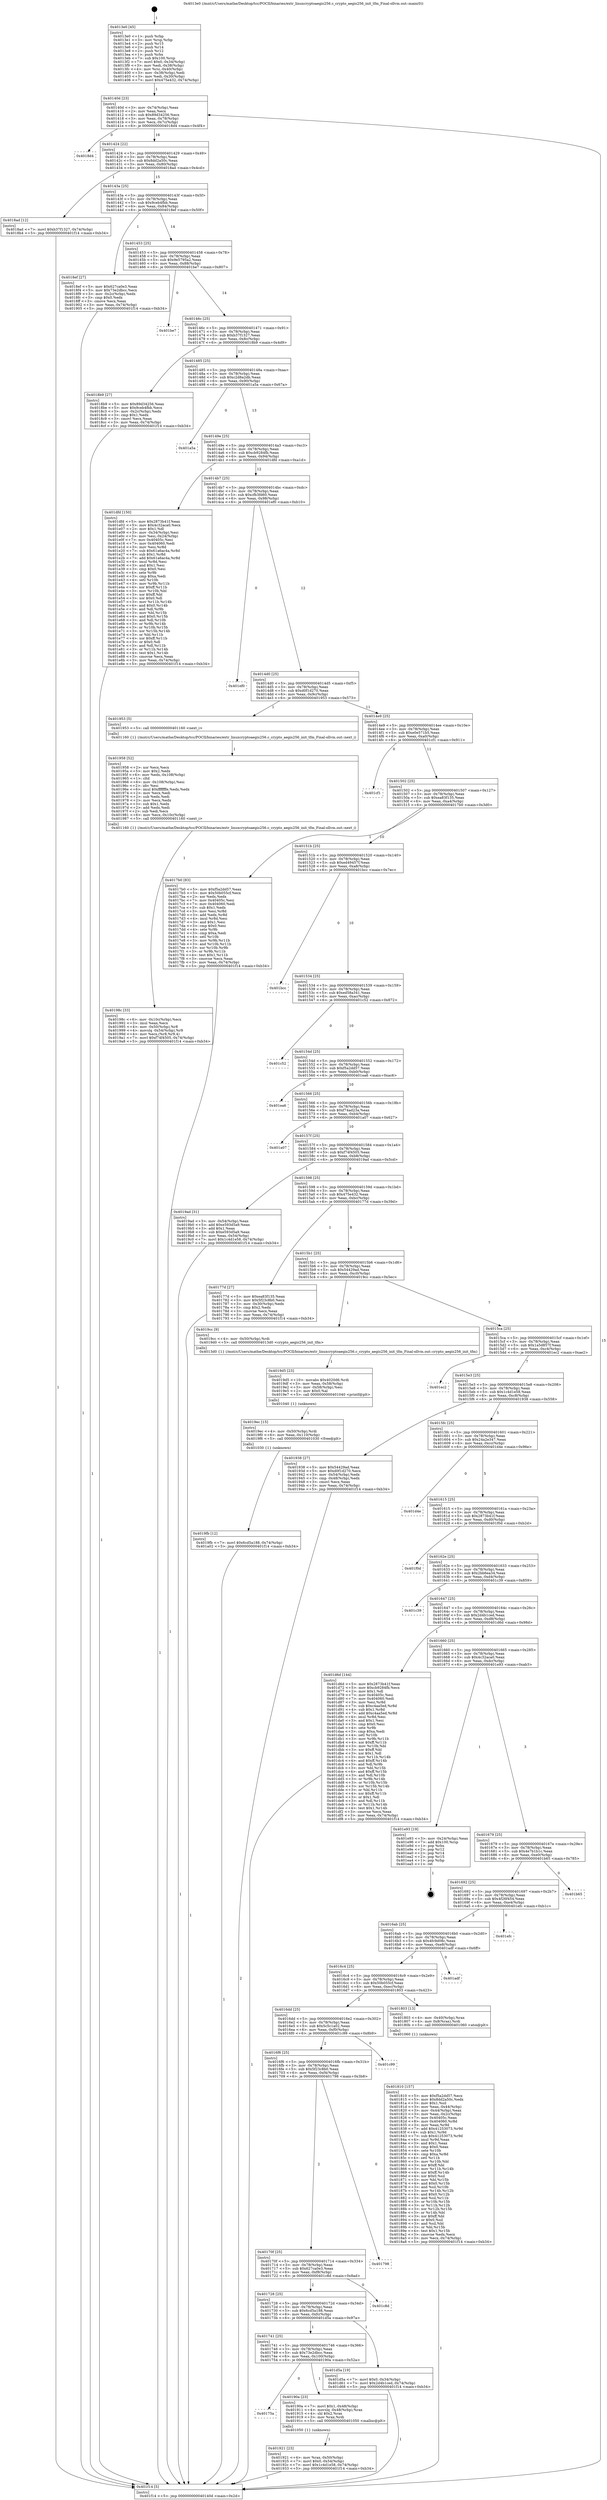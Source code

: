 digraph "0x4013e0" {
  label = "0x4013e0 (/mnt/c/Users/mathe/Desktop/tcc/POCII/binaries/extr_linuxcryptoaegis256.c_crypto_aegis256_init_tfm_Final-ollvm.out::main(0))"
  labelloc = "t"
  node[shape=record]

  Entry [label="",width=0.3,height=0.3,shape=circle,fillcolor=black,style=filled]
  "0x40140d" [label="{
     0x40140d [23]\l
     | [instrs]\l
     &nbsp;&nbsp;0x40140d \<+3\>: mov -0x74(%rbp),%eax\l
     &nbsp;&nbsp;0x401410 \<+2\>: mov %eax,%ecx\l
     &nbsp;&nbsp;0x401412 \<+6\>: sub $0x89d34256,%ecx\l
     &nbsp;&nbsp;0x401418 \<+3\>: mov %eax,-0x78(%rbp)\l
     &nbsp;&nbsp;0x40141b \<+3\>: mov %ecx,-0x7c(%rbp)\l
     &nbsp;&nbsp;0x40141e \<+6\>: je 00000000004018d4 \<main+0x4f4\>\l
  }"]
  "0x4018d4" [label="{
     0x4018d4\l
  }", style=dashed]
  "0x401424" [label="{
     0x401424 [22]\l
     | [instrs]\l
     &nbsp;&nbsp;0x401424 \<+5\>: jmp 0000000000401429 \<main+0x49\>\l
     &nbsp;&nbsp;0x401429 \<+3\>: mov -0x78(%rbp),%eax\l
     &nbsp;&nbsp;0x40142c \<+5\>: sub $0x8dd2a50c,%eax\l
     &nbsp;&nbsp;0x401431 \<+3\>: mov %eax,-0x80(%rbp)\l
     &nbsp;&nbsp;0x401434 \<+6\>: je 00000000004018ad \<main+0x4cd\>\l
  }"]
  Exit [label="",width=0.3,height=0.3,shape=circle,fillcolor=black,style=filled,peripheries=2]
  "0x4018ad" [label="{
     0x4018ad [12]\l
     | [instrs]\l
     &nbsp;&nbsp;0x4018ad \<+7\>: movl $0xb37f1327,-0x74(%rbp)\l
     &nbsp;&nbsp;0x4018b4 \<+5\>: jmp 0000000000401f14 \<main+0xb34\>\l
  }"]
  "0x40143a" [label="{
     0x40143a [25]\l
     | [instrs]\l
     &nbsp;&nbsp;0x40143a \<+5\>: jmp 000000000040143f \<main+0x5f\>\l
     &nbsp;&nbsp;0x40143f \<+3\>: mov -0x78(%rbp),%eax\l
     &nbsp;&nbsp;0x401442 \<+5\>: sub $0x9ceb4fbb,%eax\l
     &nbsp;&nbsp;0x401447 \<+6\>: mov %eax,-0x84(%rbp)\l
     &nbsp;&nbsp;0x40144d \<+6\>: je 00000000004018ef \<main+0x50f\>\l
  }"]
  "0x4019fb" [label="{
     0x4019fb [12]\l
     | [instrs]\l
     &nbsp;&nbsp;0x4019fb \<+7\>: movl $0x6cd5a188,-0x74(%rbp)\l
     &nbsp;&nbsp;0x401a02 \<+5\>: jmp 0000000000401f14 \<main+0xb34\>\l
  }"]
  "0x4018ef" [label="{
     0x4018ef [27]\l
     | [instrs]\l
     &nbsp;&nbsp;0x4018ef \<+5\>: mov $0x627ca0e3,%eax\l
     &nbsp;&nbsp;0x4018f4 \<+5\>: mov $0x73e2dbcc,%ecx\l
     &nbsp;&nbsp;0x4018f9 \<+3\>: mov -0x2c(%rbp),%edx\l
     &nbsp;&nbsp;0x4018fc \<+3\>: cmp $0x0,%edx\l
     &nbsp;&nbsp;0x4018ff \<+3\>: cmove %ecx,%eax\l
     &nbsp;&nbsp;0x401902 \<+3\>: mov %eax,-0x74(%rbp)\l
     &nbsp;&nbsp;0x401905 \<+5\>: jmp 0000000000401f14 \<main+0xb34\>\l
  }"]
  "0x401453" [label="{
     0x401453 [25]\l
     | [instrs]\l
     &nbsp;&nbsp;0x401453 \<+5\>: jmp 0000000000401458 \<main+0x78\>\l
     &nbsp;&nbsp;0x401458 \<+3\>: mov -0x78(%rbp),%eax\l
     &nbsp;&nbsp;0x40145b \<+5\>: sub $0x9e5795a2,%eax\l
     &nbsp;&nbsp;0x401460 \<+6\>: mov %eax,-0x88(%rbp)\l
     &nbsp;&nbsp;0x401466 \<+6\>: je 0000000000401be7 \<main+0x807\>\l
  }"]
  "0x4019ec" [label="{
     0x4019ec [15]\l
     | [instrs]\l
     &nbsp;&nbsp;0x4019ec \<+4\>: mov -0x50(%rbp),%rdi\l
     &nbsp;&nbsp;0x4019f0 \<+6\>: mov %eax,-0x110(%rbp)\l
     &nbsp;&nbsp;0x4019f6 \<+5\>: call 0000000000401030 \<free@plt\>\l
     | [calls]\l
     &nbsp;&nbsp;0x401030 \{1\} (unknown)\l
  }"]
  "0x401be7" [label="{
     0x401be7\l
  }", style=dashed]
  "0x40146c" [label="{
     0x40146c [25]\l
     | [instrs]\l
     &nbsp;&nbsp;0x40146c \<+5\>: jmp 0000000000401471 \<main+0x91\>\l
     &nbsp;&nbsp;0x401471 \<+3\>: mov -0x78(%rbp),%eax\l
     &nbsp;&nbsp;0x401474 \<+5\>: sub $0xb37f1327,%eax\l
     &nbsp;&nbsp;0x401479 \<+6\>: mov %eax,-0x8c(%rbp)\l
     &nbsp;&nbsp;0x40147f \<+6\>: je 00000000004018b9 \<main+0x4d9\>\l
  }"]
  "0x4019d5" [label="{
     0x4019d5 [23]\l
     | [instrs]\l
     &nbsp;&nbsp;0x4019d5 \<+10\>: movabs $0x4020d6,%rdi\l
     &nbsp;&nbsp;0x4019df \<+3\>: mov %eax,-0x58(%rbp)\l
     &nbsp;&nbsp;0x4019e2 \<+3\>: mov -0x58(%rbp),%esi\l
     &nbsp;&nbsp;0x4019e5 \<+2\>: mov $0x0,%al\l
     &nbsp;&nbsp;0x4019e7 \<+5\>: call 0000000000401040 \<printf@plt\>\l
     | [calls]\l
     &nbsp;&nbsp;0x401040 \{1\} (unknown)\l
  }"]
  "0x4018b9" [label="{
     0x4018b9 [27]\l
     | [instrs]\l
     &nbsp;&nbsp;0x4018b9 \<+5\>: mov $0x89d34256,%eax\l
     &nbsp;&nbsp;0x4018be \<+5\>: mov $0x9ceb4fbb,%ecx\l
     &nbsp;&nbsp;0x4018c3 \<+3\>: mov -0x2c(%rbp),%edx\l
     &nbsp;&nbsp;0x4018c6 \<+3\>: cmp $0x1,%edx\l
     &nbsp;&nbsp;0x4018c9 \<+3\>: cmovl %ecx,%eax\l
     &nbsp;&nbsp;0x4018cc \<+3\>: mov %eax,-0x74(%rbp)\l
     &nbsp;&nbsp;0x4018cf \<+5\>: jmp 0000000000401f14 \<main+0xb34\>\l
  }"]
  "0x401485" [label="{
     0x401485 [25]\l
     | [instrs]\l
     &nbsp;&nbsp;0x401485 \<+5\>: jmp 000000000040148a \<main+0xaa\>\l
     &nbsp;&nbsp;0x40148a \<+3\>: mov -0x78(%rbp),%eax\l
     &nbsp;&nbsp;0x40148d \<+5\>: sub $0xc2d8a2db,%eax\l
     &nbsp;&nbsp;0x401492 \<+6\>: mov %eax,-0x90(%rbp)\l
     &nbsp;&nbsp;0x401498 \<+6\>: je 0000000000401a5a \<main+0x67a\>\l
  }"]
  "0x40198c" [label="{
     0x40198c [33]\l
     | [instrs]\l
     &nbsp;&nbsp;0x40198c \<+6\>: mov -0x10c(%rbp),%ecx\l
     &nbsp;&nbsp;0x401992 \<+3\>: imul %eax,%ecx\l
     &nbsp;&nbsp;0x401995 \<+4\>: mov -0x50(%rbp),%r8\l
     &nbsp;&nbsp;0x401999 \<+4\>: movslq -0x54(%rbp),%r9\l
     &nbsp;&nbsp;0x40199d \<+4\>: mov %ecx,(%r8,%r9,4)\l
     &nbsp;&nbsp;0x4019a1 \<+7\>: movl $0xf74f4505,-0x74(%rbp)\l
     &nbsp;&nbsp;0x4019a8 \<+5\>: jmp 0000000000401f14 \<main+0xb34\>\l
  }"]
  "0x401a5a" [label="{
     0x401a5a\l
  }", style=dashed]
  "0x40149e" [label="{
     0x40149e [25]\l
     | [instrs]\l
     &nbsp;&nbsp;0x40149e \<+5\>: jmp 00000000004014a3 \<main+0xc3\>\l
     &nbsp;&nbsp;0x4014a3 \<+3\>: mov -0x78(%rbp),%eax\l
     &nbsp;&nbsp;0x4014a6 \<+5\>: sub $0xcb9284fb,%eax\l
     &nbsp;&nbsp;0x4014ab \<+6\>: mov %eax,-0x94(%rbp)\l
     &nbsp;&nbsp;0x4014b1 \<+6\>: je 0000000000401dfd \<main+0xa1d\>\l
  }"]
  "0x401958" [label="{
     0x401958 [52]\l
     | [instrs]\l
     &nbsp;&nbsp;0x401958 \<+2\>: xor %ecx,%ecx\l
     &nbsp;&nbsp;0x40195a \<+5\>: mov $0x2,%edx\l
     &nbsp;&nbsp;0x40195f \<+6\>: mov %edx,-0x108(%rbp)\l
     &nbsp;&nbsp;0x401965 \<+1\>: cltd\l
     &nbsp;&nbsp;0x401966 \<+6\>: mov -0x108(%rbp),%esi\l
     &nbsp;&nbsp;0x40196c \<+2\>: idiv %esi\l
     &nbsp;&nbsp;0x40196e \<+6\>: imul $0xfffffffe,%edx,%edx\l
     &nbsp;&nbsp;0x401974 \<+2\>: mov %ecx,%edi\l
     &nbsp;&nbsp;0x401976 \<+2\>: sub %edx,%edi\l
     &nbsp;&nbsp;0x401978 \<+2\>: mov %ecx,%edx\l
     &nbsp;&nbsp;0x40197a \<+3\>: sub $0x1,%edx\l
     &nbsp;&nbsp;0x40197d \<+2\>: add %edx,%edi\l
     &nbsp;&nbsp;0x40197f \<+2\>: sub %edi,%ecx\l
     &nbsp;&nbsp;0x401981 \<+6\>: mov %ecx,-0x10c(%rbp)\l
     &nbsp;&nbsp;0x401987 \<+5\>: call 0000000000401160 \<next_i\>\l
     | [calls]\l
     &nbsp;&nbsp;0x401160 \{1\} (/mnt/c/Users/mathe/Desktop/tcc/POCII/binaries/extr_linuxcryptoaegis256.c_crypto_aegis256_init_tfm_Final-ollvm.out::next_i)\l
  }"]
  "0x401dfd" [label="{
     0x401dfd [150]\l
     | [instrs]\l
     &nbsp;&nbsp;0x401dfd \<+5\>: mov $0x2873b41f,%eax\l
     &nbsp;&nbsp;0x401e02 \<+5\>: mov $0x4c32aca0,%ecx\l
     &nbsp;&nbsp;0x401e07 \<+2\>: mov $0x1,%dl\l
     &nbsp;&nbsp;0x401e09 \<+3\>: mov -0x34(%rbp),%esi\l
     &nbsp;&nbsp;0x401e0c \<+3\>: mov %esi,-0x24(%rbp)\l
     &nbsp;&nbsp;0x401e0f \<+7\>: mov 0x40405c,%esi\l
     &nbsp;&nbsp;0x401e16 \<+7\>: mov 0x404060,%edi\l
     &nbsp;&nbsp;0x401e1d \<+3\>: mov %esi,%r8d\l
     &nbsp;&nbsp;0x401e20 \<+7\>: sub $0x61a6ac4a,%r8d\l
     &nbsp;&nbsp;0x401e27 \<+4\>: sub $0x1,%r8d\l
     &nbsp;&nbsp;0x401e2b \<+7\>: add $0x61a6ac4a,%r8d\l
     &nbsp;&nbsp;0x401e32 \<+4\>: imul %r8d,%esi\l
     &nbsp;&nbsp;0x401e36 \<+3\>: and $0x1,%esi\l
     &nbsp;&nbsp;0x401e39 \<+3\>: cmp $0x0,%esi\l
     &nbsp;&nbsp;0x401e3c \<+4\>: sete %r9b\l
     &nbsp;&nbsp;0x401e40 \<+3\>: cmp $0xa,%edi\l
     &nbsp;&nbsp;0x401e43 \<+4\>: setl %r10b\l
     &nbsp;&nbsp;0x401e47 \<+3\>: mov %r9b,%r11b\l
     &nbsp;&nbsp;0x401e4a \<+4\>: xor $0xff,%r11b\l
     &nbsp;&nbsp;0x401e4e \<+3\>: mov %r10b,%bl\l
     &nbsp;&nbsp;0x401e51 \<+3\>: xor $0xff,%bl\l
     &nbsp;&nbsp;0x401e54 \<+3\>: xor $0x0,%dl\l
     &nbsp;&nbsp;0x401e57 \<+3\>: mov %r11b,%r14b\l
     &nbsp;&nbsp;0x401e5a \<+4\>: and $0x0,%r14b\l
     &nbsp;&nbsp;0x401e5e \<+3\>: and %dl,%r9b\l
     &nbsp;&nbsp;0x401e61 \<+3\>: mov %bl,%r15b\l
     &nbsp;&nbsp;0x401e64 \<+4\>: and $0x0,%r15b\l
     &nbsp;&nbsp;0x401e68 \<+3\>: and %dl,%r10b\l
     &nbsp;&nbsp;0x401e6b \<+3\>: or %r9b,%r14b\l
     &nbsp;&nbsp;0x401e6e \<+3\>: or %r10b,%r15b\l
     &nbsp;&nbsp;0x401e71 \<+3\>: xor %r15b,%r14b\l
     &nbsp;&nbsp;0x401e74 \<+3\>: or %bl,%r11b\l
     &nbsp;&nbsp;0x401e77 \<+4\>: xor $0xff,%r11b\l
     &nbsp;&nbsp;0x401e7b \<+3\>: or $0x0,%dl\l
     &nbsp;&nbsp;0x401e7e \<+3\>: and %dl,%r11b\l
     &nbsp;&nbsp;0x401e81 \<+3\>: or %r11b,%r14b\l
     &nbsp;&nbsp;0x401e84 \<+4\>: test $0x1,%r14b\l
     &nbsp;&nbsp;0x401e88 \<+3\>: cmovne %ecx,%eax\l
     &nbsp;&nbsp;0x401e8b \<+3\>: mov %eax,-0x74(%rbp)\l
     &nbsp;&nbsp;0x401e8e \<+5\>: jmp 0000000000401f14 \<main+0xb34\>\l
  }"]
  "0x4014b7" [label="{
     0x4014b7 [25]\l
     | [instrs]\l
     &nbsp;&nbsp;0x4014b7 \<+5\>: jmp 00000000004014bc \<main+0xdc\>\l
     &nbsp;&nbsp;0x4014bc \<+3\>: mov -0x78(%rbp),%eax\l
     &nbsp;&nbsp;0x4014bf \<+5\>: sub $0xcfb3fd60,%eax\l
     &nbsp;&nbsp;0x4014c4 \<+6\>: mov %eax,-0x98(%rbp)\l
     &nbsp;&nbsp;0x4014ca \<+6\>: je 0000000000401ef0 \<main+0xb10\>\l
  }"]
  "0x401921" [label="{
     0x401921 [23]\l
     | [instrs]\l
     &nbsp;&nbsp;0x401921 \<+4\>: mov %rax,-0x50(%rbp)\l
     &nbsp;&nbsp;0x401925 \<+7\>: movl $0x0,-0x54(%rbp)\l
     &nbsp;&nbsp;0x40192c \<+7\>: movl $0x1c4d1e58,-0x74(%rbp)\l
     &nbsp;&nbsp;0x401933 \<+5\>: jmp 0000000000401f14 \<main+0xb34\>\l
  }"]
  "0x401ef0" [label="{
     0x401ef0\l
  }", style=dashed]
  "0x4014d0" [label="{
     0x4014d0 [25]\l
     | [instrs]\l
     &nbsp;&nbsp;0x4014d0 \<+5\>: jmp 00000000004014d5 \<main+0xf5\>\l
     &nbsp;&nbsp;0x4014d5 \<+3\>: mov -0x78(%rbp),%eax\l
     &nbsp;&nbsp;0x4014d8 \<+5\>: sub $0xd0f1d270,%eax\l
     &nbsp;&nbsp;0x4014dd \<+6\>: mov %eax,-0x9c(%rbp)\l
     &nbsp;&nbsp;0x4014e3 \<+6\>: je 0000000000401953 \<main+0x573\>\l
  }"]
  "0x40175a" [label="{
     0x40175a\l
  }", style=dashed]
  "0x401953" [label="{
     0x401953 [5]\l
     | [instrs]\l
     &nbsp;&nbsp;0x401953 \<+5\>: call 0000000000401160 \<next_i\>\l
     | [calls]\l
     &nbsp;&nbsp;0x401160 \{1\} (/mnt/c/Users/mathe/Desktop/tcc/POCII/binaries/extr_linuxcryptoaegis256.c_crypto_aegis256_init_tfm_Final-ollvm.out::next_i)\l
  }"]
  "0x4014e9" [label="{
     0x4014e9 [25]\l
     | [instrs]\l
     &nbsp;&nbsp;0x4014e9 \<+5\>: jmp 00000000004014ee \<main+0x10e\>\l
     &nbsp;&nbsp;0x4014ee \<+3\>: mov -0x78(%rbp),%eax\l
     &nbsp;&nbsp;0x4014f1 \<+5\>: sub $0xe0e571b5,%eax\l
     &nbsp;&nbsp;0x4014f6 \<+6\>: mov %eax,-0xa0(%rbp)\l
     &nbsp;&nbsp;0x4014fc \<+6\>: je 0000000000401cf1 \<main+0x911\>\l
  }"]
  "0x40190a" [label="{
     0x40190a [23]\l
     | [instrs]\l
     &nbsp;&nbsp;0x40190a \<+7\>: movl $0x1,-0x48(%rbp)\l
     &nbsp;&nbsp;0x401911 \<+4\>: movslq -0x48(%rbp),%rax\l
     &nbsp;&nbsp;0x401915 \<+4\>: shl $0x2,%rax\l
     &nbsp;&nbsp;0x401919 \<+3\>: mov %rax,%rdi\l
     &nbsp;&nbsp;0x40191c \<+5\>: call 0000000000401050 \<malloc@plt\>\l
     | [calls]\l
     &nbsp;&nbsp;0x401050 \{1\} (unknown)\l
  }"]
  "0x401cf1" [label="{
     0x401cf1\l
  }", style=dashed]
  "0x401502" [label="{
     0x401502 [25]\l
     | [instrs]\l
     &nbsp;&nbsp;0x401502 \<+5\>: jmp 0000000000401507 \<main+0x127\>\l
     &nbsp;&nbsp;0x401507 \<+3\>: mov -0x78(%rbp),%eax\l
     &nbsp;&nbsp;0x40150a \<+5\>: sub $0xea83f135,%eax\l
     &nbsp;&nbsp;0x40150f \<+6\>: mov %eax,-0xa4(%rbp)\l
     &nbsp;&nbsp;0x401515 \<+6\>: je 00000000004017b0 \<main+0x3d0\>\l
  }"]
  "0x401741" [label="{
     0x401741 [25]\l
     | [instrs]\l
     &nbsp;&nbsp;0x401741 \<+5\>: jmp 0000000000401746 \<main+0x366\>\l
     &nbsp;&nbsp;0x401746 \<+3\>: mov -0x78(%rbp),%eax\l
     &nbsp;&nbsp;0x401749 \<+5\>: sub $0x73e2dbcc,%eax\l
     &nbsp;&nbsp;0x40174e \<+6\>: mov %eax,-0x100(%rbp)\l
     &nbsp;&nbsp;0x401754 \<+6\>: je 000000000040190a \<main+0x52a\>\l
  }"]
  "0x4017b0" [label="{
     0x4017b0 [83]\l
     | [instrs]\l
     &nbsp;&nbsp;0x4017b0 \<+5\>: mov $0xf5a2dd57,%eax\l
     &nbsp;&nbsp;0x4017b5 \<+5\>: mov $0x50b055cf,%ecx\l
     &nbsp;&nbsp;0x4017ba \<+2\>: xor %edx,%edx\l
     &nbsp;&nbsp;0x4017bc \<+7\>: mov 0x40405c,%esi\l
     &nbsp;&nbsp;0x4017c3 \<+7\>: mov 0x404060,%edi\l
     &nbsp;&nbsp;0x4017ca \<+3\>: sub $0x1,%edx\l
     &nbsp;&nbsp;0x4017cd \<+3\>: mov %esi,%r8d\l
     &nbsp;&nbsp;0x4017d0 \<+3\>: add %edx,%r8d\l
     &nbsp;&nbsp;0x4017d3 \<+4\>: imul %r8d,%esi\l
     &nbsp;&nbsp;0x4017d7 \<+3\>: and $0x1,%esi\l
     &nbsp;&nbsp;0x4017da \<+3\>: cmp $0x0,%esi\l
     &nbsp;&nbsp;0x4017dd \<+4\>: sete %r9b\l
     &nbsp;&nbsp;0x4017e1 \<+3\>: cmp $0xa,%edi\l
     &nbsp;&nbsp;0x4017e4 \<+4\>: setl %r10b\l
     &nbsp;&nbsp;0x4017e8 \<+3\>: mov %r9b,%r11b\l
     &nbsp;&nbsp;0x4017eb \<+3\>: and %r10b,%r11b\l
     &nbsp;&nbsp;0x4017ee \<+3\>: xor %r10b,%r9b\l
     &nbsp;&nbsp;0x4017f1 \<+3\>: or %r9b,%r11b\l
     &nbsp;&nbsp;0x4017f4 \<+4\>: test $0x1,%r11b\l
     &nbsp;&nbsp;0x4017f8 \<+3\>: cmovne %ecx,%eax\l
     &nbsp;&nbsp;0x4017fb \<+3\>: mov %eax,-0x74(%rbp)\l
     &nbsp;&nbsp;0x4017fe \<+5\>: jmp 0000000000401f14 \<main+0xb34\>\l
  }"]
  "0x40151b" [label="{
     0x40151b [25]\l
     | [instrs]\l
     &nbsp;&nbsp;0x40151b \<+5\>: jmp 0000000000401520 \<main+0x140\>\l
     &nbsp;&nbsp;0x401520 \<+3\>: mov -0x78(%rbp),%eax\l
     &nbsp;&nbsp;0x401523 \<+5\>: sub $0xed49457f,%eax\l
     &nbsp;&nbsp;0x401528 \<+6\>: mov %eax,-0xa8(%rbp)\l
     &nbsp;&nbsp;0x40152e \<+6\>: je 0000000000401bcc \<main+0x7ec\>\l
  }"]
  "0x401d5a" [label="{
     0x401d5a [19]\l
     | [instrs]\l
     &nbsp;&nbsp;0x401d5a \<+7\>: movl $0x0,-0x34(%rbp)\l
     &nbsp;&nbsp;0x401d61 \<+7\>: movl $0x2d4b1ced,-0x74(%rbp)\l
     &nbsp;&nbsp;0x401d68 \<+5\>: jmp 0000000000401f14 \<main+0xb34\>\l
  }"]
  "0x401bcc" [label="{
     0x401bcc\l
  }", style=dashed]
  "0x401534" [label="{
     0x401534 [25]\l
     | [instrs]\l
     &nbsp;&nbsp;0x401534 \<+5\>: jmp 0000000000401539 \<main+0x159\>\l
     &nbsp;&nbsp;0x401539 \<+3\>: mov -0x78(%rbp),%eax\l
     &nbsp;&nbsp;0x40153c \<+5\>: sub $0xed58a341,%eax\l
     &nbsp;&nbsp;0x401541 \<+6\>: mov %eax,-0xac(%rbp)\l
     &nbsp;&nbsp;0x401547 \<+6\>: je 0000000000401c52 \<main+0x872\>\l
  }"]
  "0x401728" [label="{
     0x401728 [25]\l
     | [instrs]\l
     &nbsp;&nbsp;0x401728 \<+5\>: jmp 000000000040172d \<main+0x34d\>\l
     &nbsp;&nbsp;0x40172d \<+3\>: mov -0x78(%rbp),%eax\l
     &nbsp;&nbsp;0x401730 \<+5\>: sub $0x6cd5a188,%eax\l
     &nbsp;&nbsp;0x401735 \<+6\>: mov %eax,-0xfc(%rbp)\l
     &nbsp;&nbsp;0x40173b \<+6\>: je 0000000000401d5a \<main+0x97a\>\l
  }"]
  "0x401c52" [label="{
     0x401c52\l
  }", style=dashed]
  "0x40154d" [label="{
     0x40154d [25]\l
     | [instrs]\l
     &nbsp;&nbsp;0x40154d \<+5\>: jmp 0000000000401552 \<main+0x172\>\l
     &nbsp;&nbsp;0x401552 \<+3\>: mov -0x78(%rbp),%eax\l
     &nbsp;&nbsp;0x401555 \<+5\>: sub $0xf5a2dd57,%eax\l
     &nbsp;&nbsp;0x40155a \<+6\>: mov %eax,-0xb0(%rbp)\l
     &nbsp;&nbsp;0x401560 \<+6\>: je 0000000000401ea6 \<main+0xac6\>\l
  }"]
  "0x401c8d" [label="{
     0x401c8d\l
  }", style=dashed]
  "0x401ea6" [label="{
     0x401ea6\l
  }", style=dashed]
  "0x401566" [label="{
     0x401566 [25]\l
     | [instrs]\l
     &nbsp;&nbsp;0x401566 \<+5\>: jmp 000000000040156b \<main+0x18b\>\l
     &nbsp;&nbsp;0x40156b \<+3\>: mov -0x78(%rbp),%eax\l
     &nbsp;&nbsp;0x40156e \<+5\>: sub $0xf74ad23a,%eax\l
     &nbsp;&nbsp;0x401573 \<+6\>: mov %eax,-0xb4(%rbp)\l
     &nbsp;&nbsp;0x401579 \<+6\>: je 0000000000401a07 \<main+0x627\>\l
  }"]
  "0x40170f" [label="{
     0x40170f [25]\l
     | [instrs]\l
     &nbsp;&nbsp;0x40170f \<+5\>: jmp 0000000000401714 \<main+0x334\>\l
     &nbsp;&nbsp;0x401714 \<+3\>: mov -0x78(%rbp),%eax\l
     &nbsp;&nbsp;0x401717 \<+5\>: sub $0x627ca0e3,%eax\l
     &nbsp;&nbsp;0x40171c \<+6\>: mov %eax,-0xf8(%rbp)\l
     &nbsp;&nbsp;0x401722 \<+6\>: je 0000000000401c8d \<main+0x8ad\>\l
  }"]
  "0x401a07" [label="{
     0x401a07\l
  }", style=dashed]
  "0x40157f" [label="{
     0x40157f [25]\l
     | [instrs]\l
     &nbsp;&nbsp;0x40157f \<+5\>: jmp 0000000000401584 \<main+0x1a4\>\l
     &nbsp;&nbsp;0x401584 \<+3\>: mov -0x78(%rbp),%eax\l
     &nbsp;&nbsp;0x401587 \<+5\>: sub $0xf74f4505,%eax\l
     &nbsp;&nbsp;0x40158c \<+6\>: mov %eax,-0xb8(%rbp)\l
     &nbsp;&nbsp;0x401592 \<+6\>: je 00000000004019ad \<main+0x5cd\>\l
  }"]
  "0x401798" [label="{
     0x401798\l
  }", style=dashed]
  "0x4019ad" [label="{
     0x4019ad [31]\l
     | [instrs]\l
     &nbsp;&nbsp;0x4019ad \<+3\>: mov -0x54(%rbp),%eax\l
     &nbsp;&nbsp;0x4019b0 \<+5\>: add $0xe593d5a9,%eax\l
     &nbsp;&nbsp;0x4019b5 \<+3\>: add $0x1,%eax\l
     &nbsp;&nbsp;0x4019b8 \<+5\>: sub $0xe593d5a9,%eax\l
     &nbsp;&nbsp;0x4019bd \<+3\>: mov %eax,-0x54(%rbp)\l
     &nbsp;&nbsp;0x4019c0 \<+7\>: movl $0x1c4d1e58,-0x74(%rbp)\l
     &nbsp;&nbsp;0x4019c7 \<+5\>: jmp 0000000000401f14 \<main+0xb34\>\l
  }"]
  "0x401598" [label="{
     0x401598 [25]\l
     | [instrs]\l
     &nbsp;&nbsp;0x401598 \<+5\>: jmp 000000000040159d \<main+0x1bd\>\l
     &nbsp;&nbsp;0x40159d \<+3\>: mov -0x78(%rbp),%eax\l
     &nbsp;&nbsp;0x4015a0 \<+5\>: sub $0x475e432,%eax\l
     &nbsp;&nbsp;0x4015a5 \<+6\>: mov %eax,-0xbc(%rbp)\l
     &nbsp;&nbsp;0x4015ab \<+6\>: je 000000000040177d \<main+0x39d\>\l
  }"]
  "0x4016f6" [label="{
     0x4016f6 [25]\l
     | [instrs]\l
     &nbsp;&nbsp;0x4016f6 \<+5\>: jmp 00000000004016fb \<main+0x31b\>\l
     &nbsp;&nbsp;0x4016fb \<+3\>: mov -0x78(%rbp),%eax\l
     &nbsp;&nbsp;0x4016fe \<+5\>: sub $0x5f23c8b0,%eax\l
     &nbsp;&nbsp;0x401703 \<+6\>: mov %eax,-0xf4(%rbp)\l
     &nbsp;&nbsp;0x401709 \<+6\>: je 0000000000401798 \<main+0x3b8\>\l
  }"]
  "0x40177d" [label="{
     0x40177d [27]\l
     | [instrs]\l
     &nbsp;&nbsp;0x40177d \<+5\>: mov $0xea83f135,%eax\l
     &nbsp;&nbsp;0x401782 \<+5\>: mov $0x5f23c8b0,%ecx\l
     &nbsp;&nbsp;0x401787 \<+3\>: mov -0x30(%rbp),%edx\l
     &nbsp;&nbsp;0x40178a \<+3\>: cmp $0x2,%edx\l
     &nbsp;&nbsp;0x40178d \<+3\>: cmovne %ecx,%eax\l
     &nbsp;&nbsp;0x401790 \<+3\>: mov %eax,-0x74(%rbp)\l
     &nbsp;&nbsp;0x401793 \<+5\>: jmp 0000000000401f14 \<main+0xb34\>\l
  }"]
  "0x4015b1" [label="{
     0x4015b1 [25]\l
     | [instrs]\l
     &nbsp;&nbsp;0x4015b1 \<+5\>: jmp 00000000004015b6 \<main+0x1d6\>\l
     &nbsp;&nbsp;0x4015b6 \<+3\>: mov -0x78(%rbp),%eax\l
     &nbsp;&nbsp;0x4015b9 \<+5\>: sub $0x54429ad,%eax\l
     &nbsp;&nbsp;0x4015be \<+6\>: mov %eax,-0xc0(%rbp)\l
     &nbsp;&nbsp;0x4015c4 \<+6\>: je 00000000004019cc \<main+0x5ec\>\l
  }"]
  "0x401f14" [label="{
     0x401f14 [5]\l
     | [instrs]\l
     &nbsp;&nbsp;0x401f14 \<+5\>: jmp 000000000040140d \<main+0x2d\>\l
  }"]
  "0x4013e0" [label="{
     0x4013e0 [45]\l
     | [instrs]\l
     &nbsp;&nbsp;0x4013e0 \<+1\>: push %rbp\l
     &nbsp;&nbsp;0x4013e1 \<+3\>: mov %rsp,%rbp\l
     &nbsp;&nbsp;0x4013e4 \<+2\>: push %r15\l
     &nbsp;&nbsp;0x4013e6 \<+2\>: push %r14\l
     &nbsp;&nbsp;0x4013e8 \<+2\>: push %r12\l
     &nbsp;&nbsp;0x4013ea \<+1\>: push %rbx\l
     &nbsp;&nbsp;0x4013eb \<+7\>: sub $0x100,%rsp\l
     &nbsp;&nbsp;0x4013f2 \<+7\>: movl $0x0,-0x34(%rbp)\l
     &nbsp;&nbsp;0x4013f9 \<+3\>: mov %edi,-0x38(%rbp)\l
     &nbsp;&nbsp;0x4013fc \<+4\>: mov %rsi,-0x40(%rbp)\l
     &nbsp;&nbsp;0x401400 \<+3\>: mov -0x38(%rbp),%edi\l
     &nbsp;&nbsp;0x401403 \<+3\>: mov %edi,-0x30(%rbp)\l
     &nbsp;&nbsp;0x401406 \<+7\>: movl $0x475e432,-0x74(%rbp)\l
  }"]
  "0x401c99" [label="{
     0x401c99\l
  }", style=dashed]
  "0x4019cc" [label="{
     0x4019cc [9]\l
     | [instrs]\l
     &nbsp;&nbsp;0x4019cc \<+4\>: mov -0x50(%rbp),%rdi\l
     &nbsp;&nbsp;0x4019d0 \<+5\>: call 00000000004013d0 \<crypto_aegis256_init_tfm\>\l
     | [calls]\l
     &nbsp;&nbsp;0x4013d0 \{1\} (/mnt/c/Users/mathe/Desktop/tcc/POCII/binaries/extr_linuxcryptoaegis256.c_crypto_aegis256_init_tfm_Final-ollvm.out::crypto_aegis256_init_tfm)\l
  }"]
  "0x4015ca" [label="{
     0x4015ca [25]\l
     | [instrs]\l
     &nbsp;&nbsp;0x4015ca \<+5\>: jmp 00000000004015cf \<main+0x1ef\>\l
     &nbsp;&nbsp;0x4015cf \<+3\>: mov -0x78(%rbp),%eax\l
     &nbsp;&nbsp;0x4015d2 \<+5\>: sub $0x1a5d857f,%eax\l
     &nbsp;&nbsp;0x4015d7 \<+6\>: mov %eax,-0xc4(%rbp)\l
     &nbsp;&nbsp;0x4015dd \<+6\>: je 0000000000401ec2 \<main+0xae2\>\l
  }"]
  "0x401810" [label="{
     0x401810 [157]\l
     | [instrs]\l
     &nbsp;&nbsp;0x401810 \<+5\>: mov $0xf5a2dd57,%ecx\l
     &nbsp;&nbsp;0x401815 \<+5\>: mov $0x8dd2a50c,%edx\l
     &nbsp;&nbsp;0x40181a \<+3\>: mov $0x1,%sil\l
     &nbsp;&nbsp;0x40181d \<+3\>: mov %eax,-0x44(%rbp)\l
     &nbsp;&nbsp;0x401820 \<+3\>: mov -0x44(%rbp),%eax\l
     &nbsp;&nbsp;0x401823 \<+3\>: mov %eax,-0x2c(%rbp)\l
     &nbsp;&nbsp;0x401826 \<+7\>: mov 0x40405c,%eax\l
     &nbsp;&nbsp;0x40182d \<+8\>: mov 0x404060,%r8d\l
     &nbsp;&nbsp;0x401835 \<+3\>: mov %eax,%r9d\l
     &nbsp;&nbsp;0x401838 \<+7\>: add $0x41253073,%r9d\l
     &nbsp;&nbsp;0x40183f \<+4\>: sub $0x1,%r9d\l
     &nbsp;&nbsp;0x401843 \<+7\>: sub $0x41253073,%r9d\l
     &nbsp;&nbsp;0x40184a \<+4\>: imul %r9d,%eax\l
     &nbsp;&nbsp;0x40184e \<+3\>: and $0x1,%eax\l
     &nbsp;&nbsp;0x401851 \<+3\>: cmp $0x0,%eax\l
     &nbsp;&nbsp;0x401854 \<+4\>: sete %r10b\l
     &nbsp;&nbsp;0x401858 \<+4\>: cmp $0xa,%r8d\l
     &nbsp;&nbsp;0x40185c \<+4\>: setl %r11b\l
     &nbsp;&nbsp;0x401860 \<+3\>: mov %r10b,%bl\l
     &nbsp;&nbsp;0x401863 \<+3\>: xor $0xff,%bl\l
     &nbsp;&nbsp;0x401866 \<+3\>: mov %r11b,%r14b\l
     &nbsp;&nbsp;0x401869 \<+4\>: xor $0xff,%r14b\l
     &nbsp;&nbsp;0x40186d \<+4\>: xor $0x0,%sil\l
     &nbsp;&nbsp;0x401871 \<+3\>: mov %bl,%r15b\l
     &nbsp;&nbsp;0x401874 \<+4\>: and $0x0,%r15b\l
     &nbsp;&nbsp;0x401878 \<+3\>: and %sil,%r10b\l
     &nbsp;&nbsp;0x40187b \<+3\>: mov %r14b,%r12b\l
     &nbsp;&nbsp;0x40187e \<+4\>: and $0x0,%r12b\l
     &nbsp;&nbsp;0x401882 \<+3\>: and %sil,%r11b\l
     &nbsp;&nbsp;0x401885 \<+3\>: or %r10b,%r15b\l
     &nbsp;&nbsp;0x401888 \<+3\>: or %r11b,%r12b\l
     &nbsp;&nbsp;0x40188b \<+3\>: xor %r12b,%r15b\l
     &nbsp;&nbsp;0x40188e \<+3\>: or %r14b,%bl\l
     &nbsp;&nbsp;0x401891 \<+3\>: xor $0xff,%bl\l
     &nbsp;&nbsp;0x401894 \<+4\>: or $0x0,%sil\l
     &nbsp;&nbsp;0x401898 \<+3\>: and %sil,%bl\l
     &nbsp;&nbsp;0x40189b \<+3\>: or %bl,%r15b\l
     &nbsp;&nbsp;0x40189e \<+4\>: test $0x1,%r15b\l
     &nbsp;&nbsp;0x4018a2 \<+3\>: cmovne %edx,%ecx\l
     &nbsp;&nbsp;0x4018a5 \<+3\>: mov %ecx,-0x74(%rbp)\l
     &nbsp;&nbsp;0x4018a8 \<+5\>: jmp 0000000000401f14 \<main+0xb34\>\l
  }"]
  "0x401ec2" [label="{
     0x401ec2\l
  }", style=dashed]
  "0x4015e3" [label="{
     0x4015e3 [25]\l
     | [instrs]\l
     &nbsp;&nbsp;0x4015e3 \<+5\>: jmp 00000000004015e8 \<main+0x208\>\l
     &nbsp;&nbsp;0x4015e8 \<+3\>: mov -0x78(%rbp),%eax\l
     &nbsp;&nbsp;0x4015eb \<+5\>: sub $0x1c4d1e58,%eax\l
     &nbsp;&nbsp;0x4015f0 \<+6\>: mov %eax,-0xc8(%rbp)\l
     &nbsp;&nbsp;0x4015f6 \<+6\>: je 0000000000401938 \<main+0x558\>\l
  }"]
  "0x4016dd" [label="{
     0x4016dd [25]\l
     | [instrs]\l
     &nbsp;&nbsp;0x4016dd \<+5\>: jmp 00000000004016e2 \<main+0x302\>\l
     &nbsp;&nbsp;0x4016e2 \<+3\>: mov -0x78(%rbp),%eax\l
     &nbsp;&nbsp;0x4016e5 \<+5\>: sub $0x5c5c1a02,%eax\l
     &nbsp;&nbsp;0x4016ea \<+6\>: mov %eax,-0xf0(%rbp)\l
     &nbsp;&nbsp;0x4016f0 \<+6\>: je 0000000000401c99 \<main+0x8b9\>\l
  }"]
  "0x401938" [label="{
     0x401938 [27]\l
     | [instrs]\l
     &nbsp;&nbsp;0x401938 \<+5\>: mov $0x54429ad,%eax\l
     &nbsp;&nbsp;0x40193d \<+5\>: mov $0xd0f1d270,%ecx\l
     &nbsp;&nbsp;0x401942 \<+3\>: mov -0x54(%rbp),%edx\l
     &nbsp;&nbsp;0x401945 \<+3\>: cmp -0x48(%rbp),%edx\l
     &nbsp;&nbsp;0x401948 \<+3\>: cmovl %ecx,%eax\l
     &nbsp;&nbsp;0x40194b \<+3\>: mov %eax,-0x74(%rbp)\l
     &nbsp;&nbsp;0x40194e \<+5\>: jmp 0000000000401f14 \<main+0xb34\>\l
  }"]
  "0x4015fc" [label="{
     0x4015fc [25]\l
     | [instrs]\l
     &nbsp;&nbsp;0x4015fc \<+5\>: jmp 0000000000401601 \<main+0x221\>\l
     &nbsp;&nbsp;0x401601 \<+3\>: mov -0x78(%rbp),%eax\l
     &nbsp;&nbsp;0x401604 \<+5\>: sub $0x24a2e347,%eax\l
     &nbsp;&nbsp;0x401609 \<+6\>: mov %eax,-0xcc(%rbp)\l
     &nbsp;&nbsp;0x40160f \<+6\>: je 0000000000401d4e \<main+0x96e\>\l
  }"]
  "0x401803" [label="{
     0x401803 [13]\l
     | [instrs]\l
     &nbsp;&nbsp;0x401803 \<+4\>: mov -0x40(%rbp),%rax\l
     &nbsp;&nbsp;0x401807 \<+4\>: mov 0x8(%rax),%rdi\l
     &nbsp;&nbsp;0x40180b \<+5\>: call 0000000000401060 \<atoi@plt\>\l
     | [calls]\l
     &nbsp;&nbsp;0x401060 \{1\} (unknown)\l
  }"]
  "0x401d4e" [label="{
     0x401d4e\l
  }", style=dashed]
  "0x401615" [label="{
     0x401615 [25]\l
     | [instrs]\l
     &nbsp;&nbsp;0x401615 \<+5\>: jmp 000000000040161a \<main+0x23a\>\l
     &nbsp;&nbsp;0x40161a \<+3\>: mov -0x78(%rbp),%eax\l
     &nbsp;&nbsp;0x40161d \<+5\>: sub $0x2873b41f,%eax\l
     &nbsp;&nbsp;0x401622 \<+6\>: mov %eax,-0xd0(%rbp)\l
     &nbsp;&nbsp;0x401628 \<+6\>: je 0000000000401f0d \<main+0xb2d\>\l
  }"]
  "0x4016c4" [label="{
     0x4016c4 [25]\l
     | [instrs]\l
     &nbsp;&nbsp;0x4016c4 \<+5\>: jmp 00000000004016c9 \<main+0x2e9\>\l
     &nbsp;&nbsp;0x4016c9 \<+3\>: mov -0x78(%rbp),%eax\l
     &nbsp;&nbsp;0x4016cc \<+5\>: sub $0x50b055cf,%eax\l
     &nbsp;&nbsp;0x4016d1 \<+6\>: mov %eax,-0xec(%rbp)\l
     &nbsp;&nbsp;0x4016d7 \<+6\>: je 0000000000401803 \<main+0x423\>\l
  }"]
  "0x401f0d" [label="{
     0x401f0d\l
  }", style=dashed]
  "0x40162e" [label="{
     0x40162e [25]\l
     | [instrs]\l
     &nbsp;&nbsp;0x40162e \<+5\>: jmp 0000000000401633 \<main+0x253\>\l
     &nbsp;&nbsp;0x401633 \<+3\>: mov -0x78(%rbp),%eax\l
     &nbsp;&nbsp;0x401636 \<+5\>: sub $0x2bb6ea34,%eax\l
     &nbsp;&nbsp;0x40163b \<+6\>: mov %eax,-0xd4(%rbp)\l
     &nbsp;&nbsp;0x401641 \<+6\>: je 0000000000401c39 \<main+0x859\>\l
  }"]
  "0x401adf" [label="{
     0x401adf\l
  }", style=dashed]
  "0x401c39" [label="{
     0x401c39\l
  }", style=dashed]
  "0x401647" [label="{
     0x401647 [25]\l
     | [instrs]\l
     &nbsp;&nbsp;0x401647 \<+5\>: jmp 000000000040164c \<main+0x26c\>\l
     &nbsp;&nbsp;0x40164c \<+3\>: mov -0x78(%rbp),%eax\l
     &nbsp;&nbsp;0x40164f \<+5\>: sub $0x2d4b1ced,%eax\l
     &nbsp;&nbsp;0x401654 \<+6\>: mov %eax,-0xd8(%rbp)\l
     &nbsp;&nbsp;0x40165a \<+6\>: je 0000000000401d6d \<main+0x98d\>\l
  }"]
  "0x4016ab" [label="{
     0x4016ab [25]\l
     | [instrs]\l
     &nbsp;&nbsp;0x4016ab \<+5\>: jmp 00000000004016b0 \<main+0x2d0\>\l
     &nbsp;&nbsp;0x4016b0 \<+3\>: mov -0x78(%rbp),%eax\l
     &nbsp;&nbsp;0x4016b3 \<+5\>: sub $0x4fc9d08c,%eax\l
     &nbsp;&nbsp;0x4016b8 \<+6\>: mov %eax,-0xe8(%rbp)\l
     &nbsp;&nbsp;0x4016be \<+6\>: je 0000000000401adf \<main+0x6ff\>\l
  }"]
  "0x401d6d" [label="{
     0x401d6d [144]\l
     | [instrs]\l
     &nbsp;&nbsp;0x401d6d \<+5\>: mov $0x2873b41f,%eax\l
     &nbsp;&nbsp;0x401d72 \<+5\>: mov $0xcb9284fb,%ecx\l
     &nbsp;&nbsp;0x401d77 \<+2\>: mov $0x1,%dl\l
     &nbsp;&nbsp;0x401d79 \<+7\>: mov 0x40405c,%esi\l
     &nbsp;&nbsp;0x401d80 \<+7\>: mov 0x404060,%edi\l
     &nbsp;&nbsp;0x401d87 \<+3\>: mov %esi,%r8d\l
     &nbsp;&nbsp;0x401d8a \<+7\>: sub $0xc4aa5ed,%r8d\l
     &nbsp;&nbsp;0x401d91 \<+4\>: sub $0x1,%r8d\l
     &nbsp;&nbsp;0x401d95 \<+7\>: add $0xc4aa5ed,%r8d\l
     &nbsp;&nbsp;0x401d9c \<+4\>: imul %r8d,%esi\l
     &nbsp;&nbsp;0x401da0 \<+3\>: and $0x1,%esi\l
     &nbsp;&nbsp;0x401da3 \<+3\>: cmp $0x0,%esi\l
     &nbsp;&nbsp;0x401da6 \<+4\>: sete %r9b\l
     &nbsp;&nbsp;0x401daa \<+3\>: cmp $0xa,%edi\l
     &nbsp;&nbsp;0x401dad \<+4\>: setl %r10b\l
     &nbsp;&nbsp;0x401db1 \<+3\>: mov %r9b,%r11b\l
     &nbsp;&nbsp;0x401db4 \<+4\>: xor $0xff,%r11b\l
     &nbsp;&nbsp;0x401db8 \<+3\>: mov %r10b,%bl\l
     &nbsp;&nbsp;0x401dbb \<+3\>: xor $0xff,%bl\l
     &nbsp;&nbsp;0x401dbe \<+3\>: xor $0x1,%dl\l
     &nbsp;&nbsp;0x401dc1 \<+3\>: mov %r11b,%r14b\l
     &nbsp;&nbsp;0x401dc4 \<+4\>: and $0xff,%r14b\l
     &nbsp;&nbsp;0x401dc8 \<+3\>: and %dl,%r9b\l
     &nbsp;&nbsp;0x401dcb \<+3\>: mov %bl,%r15b\l
     &nbsp;&nbsp;0x401dce \<+4\>: and $0xff,%r15b\l
     &nbsp;&nbsp;0x401dd2 \<+3\>: and %dl,%r10b\l
     &nbsp;&nbsp;0x401dd5 \<+3\>: or %r9b,%r14b\l
     &nbsp;&nbsp;0x401dd8 \<+3\>: or %r10b,%r15b\l
     &nbsp;&nbsp;0x401ddb \<+3\>: xor %r15b,%r14b\l
     &nbsp;&nbsp;0x401dde \<+3\>: or %bl,%r11b\l
     &nbsp;&nbsp;0x401de1 \<+4\>: xor $0xff,%r11b\l
     &nbsp;&nbsp;0x401de5 \<+3\>: or $0x1,%dl\l
     &nbsp;&nbsp;0x401de8 \<+3\>: and %dl,%r11b\l
     &nbsp;&nbsp;0x401deb \<+3\>: or %r11b,%r14b\l
     &nbsp;&nbsp;0x401dee \<+4\>: test $0x1,%r14b\l
     &nbsp;&nbsp;0x401df2 \<+3\>: cmovne %ecx,%eax\l
     &nbsp;&nbsp;0x401df5 \<+3\>: mov %eax,-0x74(%rbp)\l
     &nbsp;&nbsp;0x401df8 \<+5\>: jmp 0000000000401f14 \<main+0xb34\>\l
  }"]
  "0x401660" [label="{
     0x401660 [25]\l
     | [instrs]\l
     &nbsp;&nbsp;0x401660 \<+5\>: jmp 0000000000401665 \<main+0x285\>\l
     &nbsp;&nbsp;0x401665 \<+3\>: mov -0x78(%rbp),%eax\l
     &nbsp;&nbsp;0x401668 \<+5\>: sub $0x4c32aca0,%eax\l
     &nbsp;&nbsp;0x40166d \<+6\>: mov %eax,-0xdc(%rbp)\l
     &nbsp;&nbsp;0x401673 \<+6\>: je 0000000000401e93 \<main+0xab3\>\l
  }"]
  "0x401efc" [label="{
     0x401efc\l
  }", style=dashed]
  "0x401e93" [label="{
     0x401e93 [19]\l
     | [instrs]\l
     &nbsp;&nbsp;0x401e93 \<+3\>: mov -0x24(%rbp),%eax\l
     &nbsp;&nbsp;0x401e96 \<+7\>: add $0x100,%rsp\l
     &nbsp;&nbsp;0x401e9d \<+1\>: pop %rbx\l
     &nbsp;&nbsp;0x401e9e \<+2\>: pop %r12\l
     &nbsp;&nbsp;0x401ea0 \<+2\>: pop %r14\l
     &nbsp;&nbsp;0x401ea2 \<+2\>: pop %r15\l
     &nbsp;&nbsp;0x401ea4 \<+1\>: pop %rbp\l
     &nbsp;&nbsp;0x401ea5 \<+1\>: ret\l
  }"]
  "0x401679" [label="{
     0x401679 [25]\l
     | [instrs]\l
     &nbsp;&nbsp;0x401679 \<+5\>: jmp 000000000040167e \<main+0x29e\>\l
     &nbsp;&nbsp;0x40167e \<+3\>: mov -0x78(%rbp),%eax\l
     &nbsp;&nbsp;0x401681 \<+5\>: sub $0x4e7b1b1c,%eax\l
     &nbsp;&nbsp;0x401686 \<+6\>: mov %eax,-0xe0(%rbp)\l
     &nbsp;&nbsp;0x40168c \<+6\>: je 0000000000401b65 \<main+0x785\>\l
  }"]
  "0x401692" [label="{
     0x401692 [25]\l
     | [instrs]\l
     &nbsp;&nbsp;0x401692 \<+5\>: jmp 0000000000401697 \<main+0x2b7\>\l
     &nbsp;&nbsp;0x401697 \<+3\>: mov -0x78(%rbp),%eax\l
     &nbsp;&nbsp;0x40169a \<+5\>: sub $0x4f26f454,%eax\l
     &nbsp;&nbsp;0x40169f \<+6\>: mov %eax,-0xe4(%rbp)\l
     &nbsp;&nbsp;0x4016a5 \<+6\>: je 0000000000401efc \<main+0xb1c\>\l
  }"]
  "0x401b65" [label="{
     0x401b65\l
  }", style=dashed]
  Entry -> "0x4013e0" [label=" 1"]
  "0x40140d" -> "0x4018d4" [label=" 0"]
  "0x40140d" -> "0x401424" [label=" 16"]
  "0x401e93" -> Exit [label=" 1"]
  "0x401424" -> "0x4018ad" [label=" 1"]
  "0x401424" -> "0x40143a" [label=" 15"]
  "0x401dfd" -> "0x401f14" [label=" 1"]
  "0x40143a" -> "0x4018ef" [label=" 1"]
  "0x40143a" -> "0x401453" [label=" 14"]
  "0x401d6d" -> "0x401f14" [label=" 1"]
  "0x401453" -> "0x401be7" [label=" 0"]
  "0x401453" -> "0x40146c" [label=" 14"]
  "0x401d5a" -> "0x401f14" [label=" 1"]
  "0x40146c" -> "0x4018b9" [label=" 1"]
  "0x40146c" -> "0x401485" [label=" 13"]
  "0x4019fb" -> "0x401f14" [label=" 1"]
  "0x401485" -> "0x401a5a" [label=" 0"]
  "0x401485" -> "0x40149e" [label=" 13"]
  "0x4019ec" -> "0x4019fb" [label=" 1"]
  "0x40149e" -> "0x401dfd" [label=" 1"]
  "0x40149e" -> "0x4014b7" [label=" 12"]
  "0x4019d5" -> "0x4019ec" [label=" 1"]
  "0x4014b7" -> "0x401ef0" [label=" 0"]
  "0x4014b7" -> "0x4014d0" [label=" 12"]
  "0x4019cc" -> "0x4019d5" [label=" 1"]
  "0x4014d0" -> "0x401953" [label=" 1"]
  "0x4014d0" -> "0x4014e9" [label=" 11"]
  "0x4019ad" -> "0x401f14" [label=" 1"]
  "0x4014e9" -> "0x401cf1" [label=" 0"]
  "0x4014e9" -> "0x401502" [label=" 11"]
  "0x40198c" -> "0x401f14" [label=" 1"]
  "0x401502" -> "0x4017b0" [label=" 1"]
  "0x401502" -> "0x40151b" [label=" 10"]
  "0x401953" -> "0x401958" [label=" 1"]
  "0x40151b" -> "0x401bcc" [label=" 0"]
  "0x40151b" -> "0x401534" [label=" 10"]
  "0x401938" -> "0x401f14" [label=" 2"]
  "0x401534" -> "0x401c52" [label=" 0"]
  "0x401534" -> "0x40154d" [label=" 10"]
  "0x40190a" -> "0x401921" [label=" 1"]
  "0x40154d" -> "0x401ea6" [label=" 0"]
  "0x40154d" -> "0x401566" [label=" 10"]
  "0x401741" -> "0x40175a" [label=" 0"]
  "0x401566" -> "0x401a07" [label=" 0"]
  "0x401566" -> "0x40157f" [label=" 10"]
  "0x401958" -> "0x40198c" [label=" 1"]
  "0x40157f" -> "0x4019ad" [label=" 1"]
  "0x40157f" -> "0x401598" [label=" 9"]
  "0x401728" -> "0x401741" [label=" 1"]
  "0x401598" -> "0x40177d" [label=" 1"]
  "0x401598" -> "0x4015b1" [label=" 8"]
  "0x40177d" -> "0x401f14" [label=" 1"]
  "0x4013e0" -> "0x40140d" [label=" 1"]
  "0x401f14" -> "0x40140d" [label=" 15"]
  "0x4017b0" -> "0x401f14" [label=" 1"]
  "0x401921" -> "0x401f14" [label=" 1"]
  "0x4015b1" -> "0x4019cc" [label=" 1"]
  "0x4015b1" -> "0x4015ca" [label=" 7"]
  "0x40170f" -> "0x401728" [label=" 2"]
  "0x4015ca" -> "0x401ec2" [label=" 0"]
  "0x4015ca" -> "0x4015e3" [label=" 7"]
  "0x401741" -> "0x40190a" [label=" 1"]
  "0x4015e3" -> "0x401938" [label=" 2"]
  "0x4015e3" -> "0x4015fc" [label=" 5"]
  "0x4016f6" -> "0x40170f" [label=" 2"]
  "0x4015fc" -> "0x401d4e" [label=" 0"]
  "0x4015fc" -> "0x401615" [label=" 5"]
  "0x4016f6" -> "0x401798" [label=" 0"]
  "0x401615" -> "0x401f0d" [label=" 0"]
  "0x401615" -> "0x40162e" [label=" 5"]
  "0x4016dd" -> "0x4016f6" [label=" 2"]
  "0x40162e" -> "0x401c39" [label=" 0"]
  "0x40162e" -> "0x401647" [label=" 5"]
  "0x4016dd" -> "0x401c99" [label=" 0"]
  "0x401647" -> "0x401d6d" [label=" 1"]
  "0x401647" -> "0x401660" [label=" 4"]
  "0x4018ef" -> "0x401f14" [label=" 1"]
  "0x401660" -> "0x401e93" [label=" 1"]
  "0x401660" -> "0x401679" [label=" 3"]
  "0x4018b9" -> "0x401f14" [label=" 1"]
  "0x401679" -> "0x401b65" [label=" 0"]
  "0x401679" -> "0x401692" [label=" 3"]
  "0x4018ad" -> "0x401f14" [label=" 1"]
  "0x401692" -> "0x401efc" [label=" 0"]
  "0x401692" -> "0x4016ab" [label=" 3"]
  "0x40170f" -> "0x401c8d" [label=" 0"]
  "0x4016ab" -> "0x401adf" [label=" 0"]
  "0x4016ab" -> "0x4016c4" [label=" 3"]
  "0x401728" -> "0x401d5a" [label=" 1"]
  "0x4016c4" -> "0x401803" [label=" 1"]
  "0x4016c4" -> "0x4016dd" [label=" 2"]
  "0x401803" -> "0x401810" [label=" 1"]
  "0x401810" -> "0x401f14" [label=" 1"]
}
